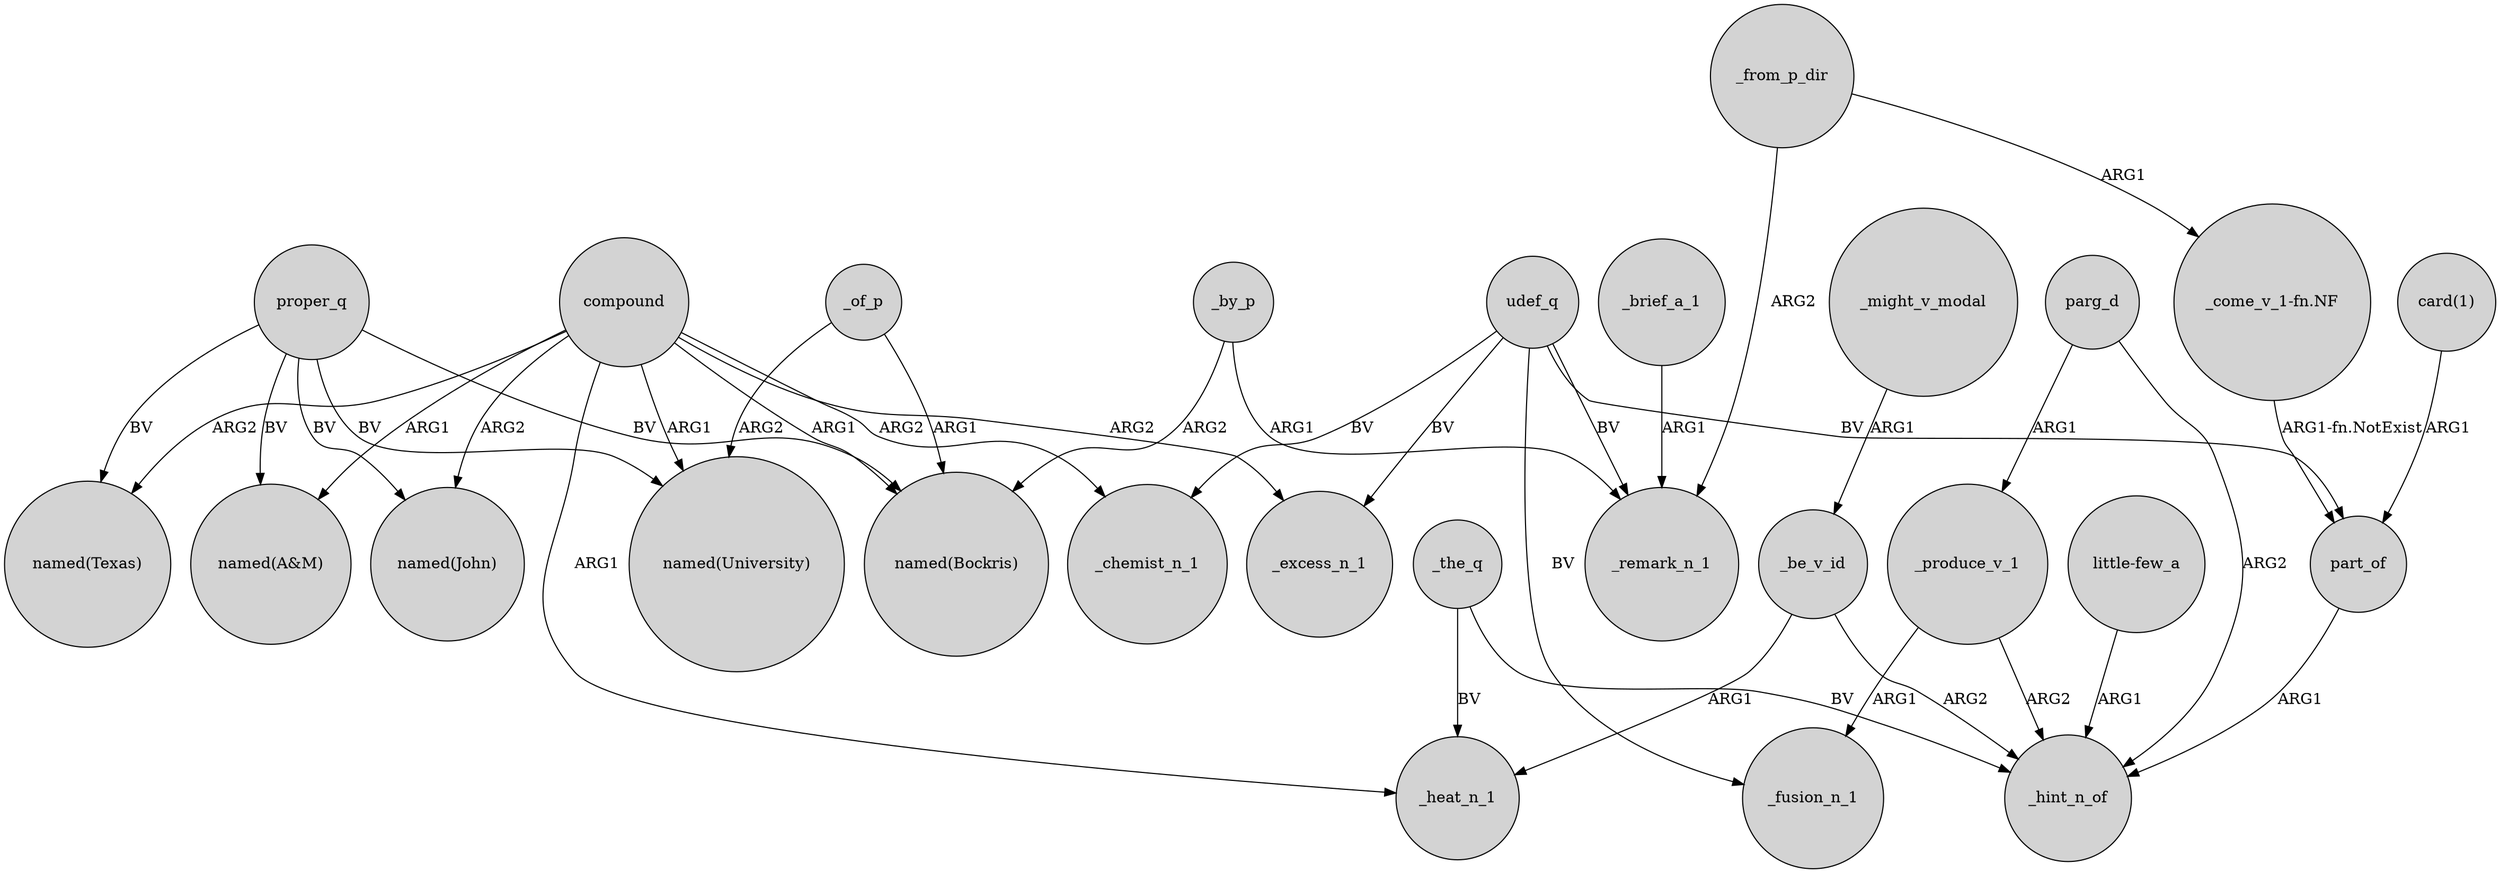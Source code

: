 digraph {
	node [shape=circle style=filled]
	compound -> "named(John)" [label=ARG2]
	_produce_v_1 -> _fusion_n_1 [label=ARG1]
	udef_q -> _excess_n_1 [label=BV]
	udef_q -> _fusion_n_1 [label=BV]
	udef_q -> part_of [label=BV]
	compound -> _heat_n_1 [label=ARG1]
	compound -> "named(University)" [label=ARG1]
	_of_p -> "named(University)" [label=ARG2]
	compound -> _excess_n_1 [label=ARG2]
	_the_q -> _heat_n_1 [label=BV]
	compound -> "named(Bockris)" [label=ARG1]
	proper_q -> "named(A&M)" [label=BV]
	udef_q -> _chemist_n_1 [label=BV]
	_produce_v_1 -> _hint_n_of [label=ARG2]
	_from_p_dir -> _remark_n_1 [label=ARG2]
	parg_d -> _produce_v_1 [label=ARG1]
	parg_d -> _hint_n_of [label=ARG2]
	proper_q -> "named(Texas)" [label=BV]
	part_of -> _hint_n_of [label=ARG1]
	udef_q -> _remark_n_1 [label=BV]
	_brief_a_1 -> _remark_n_1 [label=ARG1]
	proper_q -> "named(Bockris)" [label=BV]
	_be_v_id -> _hint_n_of [label=ARG2]
	_by_p -> "named(Bockris)" [label=ARG2]
	"card(1)" -> part_of [label=ARG1]
	_be_v_id -> _heat_n_1 [label=ARG1]
	compound -> _chemist_n_1 [label=ARG2]
	"little-few_a" -> _hint_n_of [label=ARG1]
	compound -> "named(Texas)" [label=ARG2]
	_the_q -> _hint_n_of [label=BV]
	_by_p -> _remark_n_1 [label=ARG1]
	"_come_v_1-fn.NF" -> part_of [label="ARG1-fn.NotExist"]
	_might_v_modal -> _be_v_id [label=ARG1]
	proper_q -> "named(John)" [label=BV]
	_of_p -> "named(Bockris)" [label=ARG1]
	_from_p_dir -> "_come_v_1-fn.NF" [label=ARG1]
	compound -> "named(A&M)" [label=ARG1]
	proper_q -> "named(University)" [label=BV]
}
